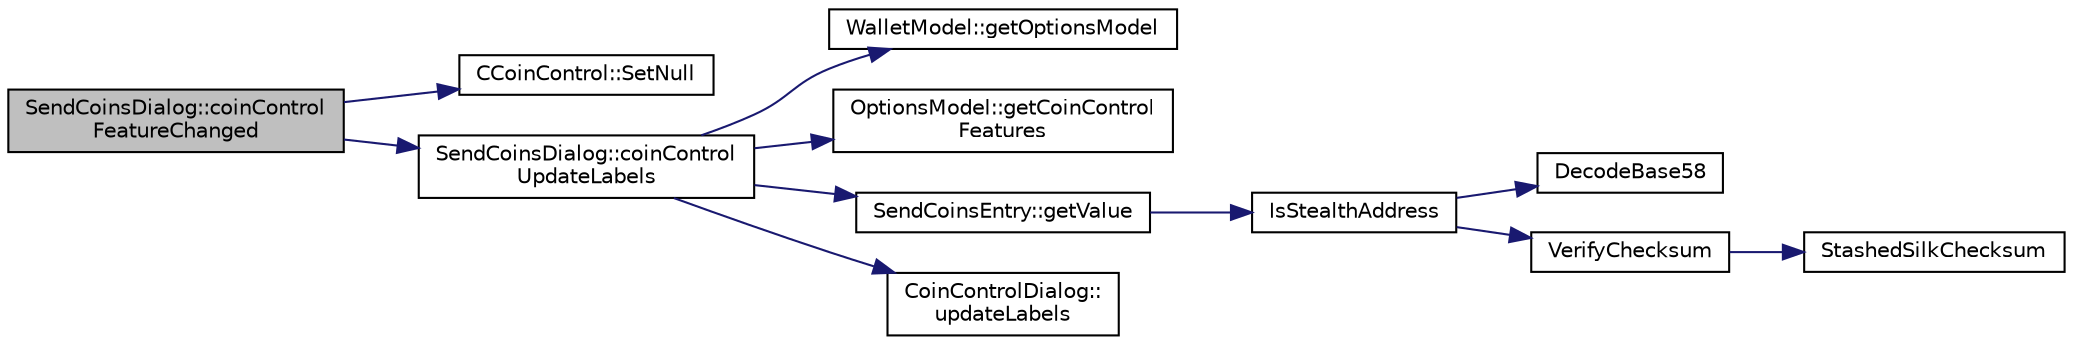 digraph "SendCoinsDialog::coinControlFeatureChanged"
{
  edge [fontname="Helvetica",fontsize="10",labelfontname="Helvetica",labelfontsize="10"];
  node [fontname="Helvetica",fontsize="10",shape=record];
  rankdir="LR";
  Node411 [label="SendCoinsDialog::coinControl\lFeatureChanged",height=0.2,width=0.4,color="black", fillcolor="grey75", style="filled", fontcolor="black"];
  Node411 -> Node412 [color="midnightblue",fontsize="10",style="solid",fontname="Helvetica"];
  Node412 [label="CCoinControl::SetNull",height=0.2,width=0.4,color="black", fillcolor="white", style="filled",URL="$class_c_coin_control.html#aadca0a9e82e1e6d84dff4649e1d29d31"];
  Node411 -> Node413 [color="midnightblue",fontsize="10",style="solid",fontname="Helvetica"];
  Node413 [label="SendCoinsDialog::coinControl\lUpdateLabels",height=0.2,width=0.4,color="black", fillcolor="white", style="filled",URL="$class_send_coins_dialog.html#ae4f429aabcaf309aa314b90049be2a74"];
  Node413 -> Node414 [color="midnightblue",fontsize="10",style="solid",fontname="Helvetica"];
  Node414 [label="WalletModel::getOptionsModel",height=0.2,width=0.4,color="black", fillcolor="white", style="filled",URL="$class_wallet_model.html#a96d53e56b3f8f07537ea2523f7a7d300"];
  Node413 -> Node415 [color="midnightblue",fontsize="10",style="solid",fontname="Helvetica"];
  Node415 [label="OptionsModel::getCoinControl\lFeatures",height=0.2,width=0.4,color="black", fillcolor="white", style="filled",URL="$class_options_model.html#ace6c871068f613aee277e37bfdc988c0"];
  Node413 -> Node416 [color="midnightblue",fontsize="10",style="solid",fontname="Helvetica"];
  Node416 [label="SendCoinsEntry::getValue",height=0.2,width=0.4,color="black", fillcolor="white", style="filled",URL="$class_send_coins_entry.html#af36fb0ed9e2e07079c1a982b31e793c8"];
  Node416 -> Node417 [color="midnightblue",fontsize="10",style="solid",fontname="Helvetica"];
  Node417 [label="IsStealthAddress",height=0.2,width=0.4,color="black", fillcolor="white", style="filled",URL="$stealth_8cpp.html#a26c89afcb720e8b1a9c9dadaee26757b"];
  Node417 -> Node418 [color="midnightblue",fontsize="10",style="solid",fontname="Helvetica"];
  Node418 [label="DecodeBase58",height=0.2,width=0.4,color="black", fillcolor="white", style="filled",URL="$base58_8cpp.html#a0f74d1d6e7e982cad4b0e538acea4538",tooltip="Decode a base58-encoded string (psz) into a byte vector (vchRet). "];
  Node417 -> Node419 [color="midnightblue",fontsize="10",style="solid",fontname="Helvetica"];
  Node419 [label="VerifyChecksum",height=0.2,width=0.4,color="black", fillcolor="white", style="filled",URL="$stealth_8cpp.html#a5ff6f6775db5f747f5088c7ef8264b74"];
  Node419 -> Node420 [color="midnightblue",fontsize="10",style="solid",fontname="Helvetica"];
  Node420 [label="StashedSilkChecksum",height=0.2,width=0.4,color="black", fillcolor="white", style="filled",URL="$stealth_8cpp.html#abb79a3b98a10b85daf3f3ff35c1cbfa8"];
  Node413 -> Node421 [color="midnightblue",fontsize="10",style="solid",fontname="Helvetica"];
  Node421 [label="CoinControlDialog::\lupdateLabels",height=0.2,width=0.4,color="black", fillcolor="white", style="filled",URL="$class_coin_control_dialog.html#a4fc60e89b097952ff22dc0f9c58c87d9"];
}
